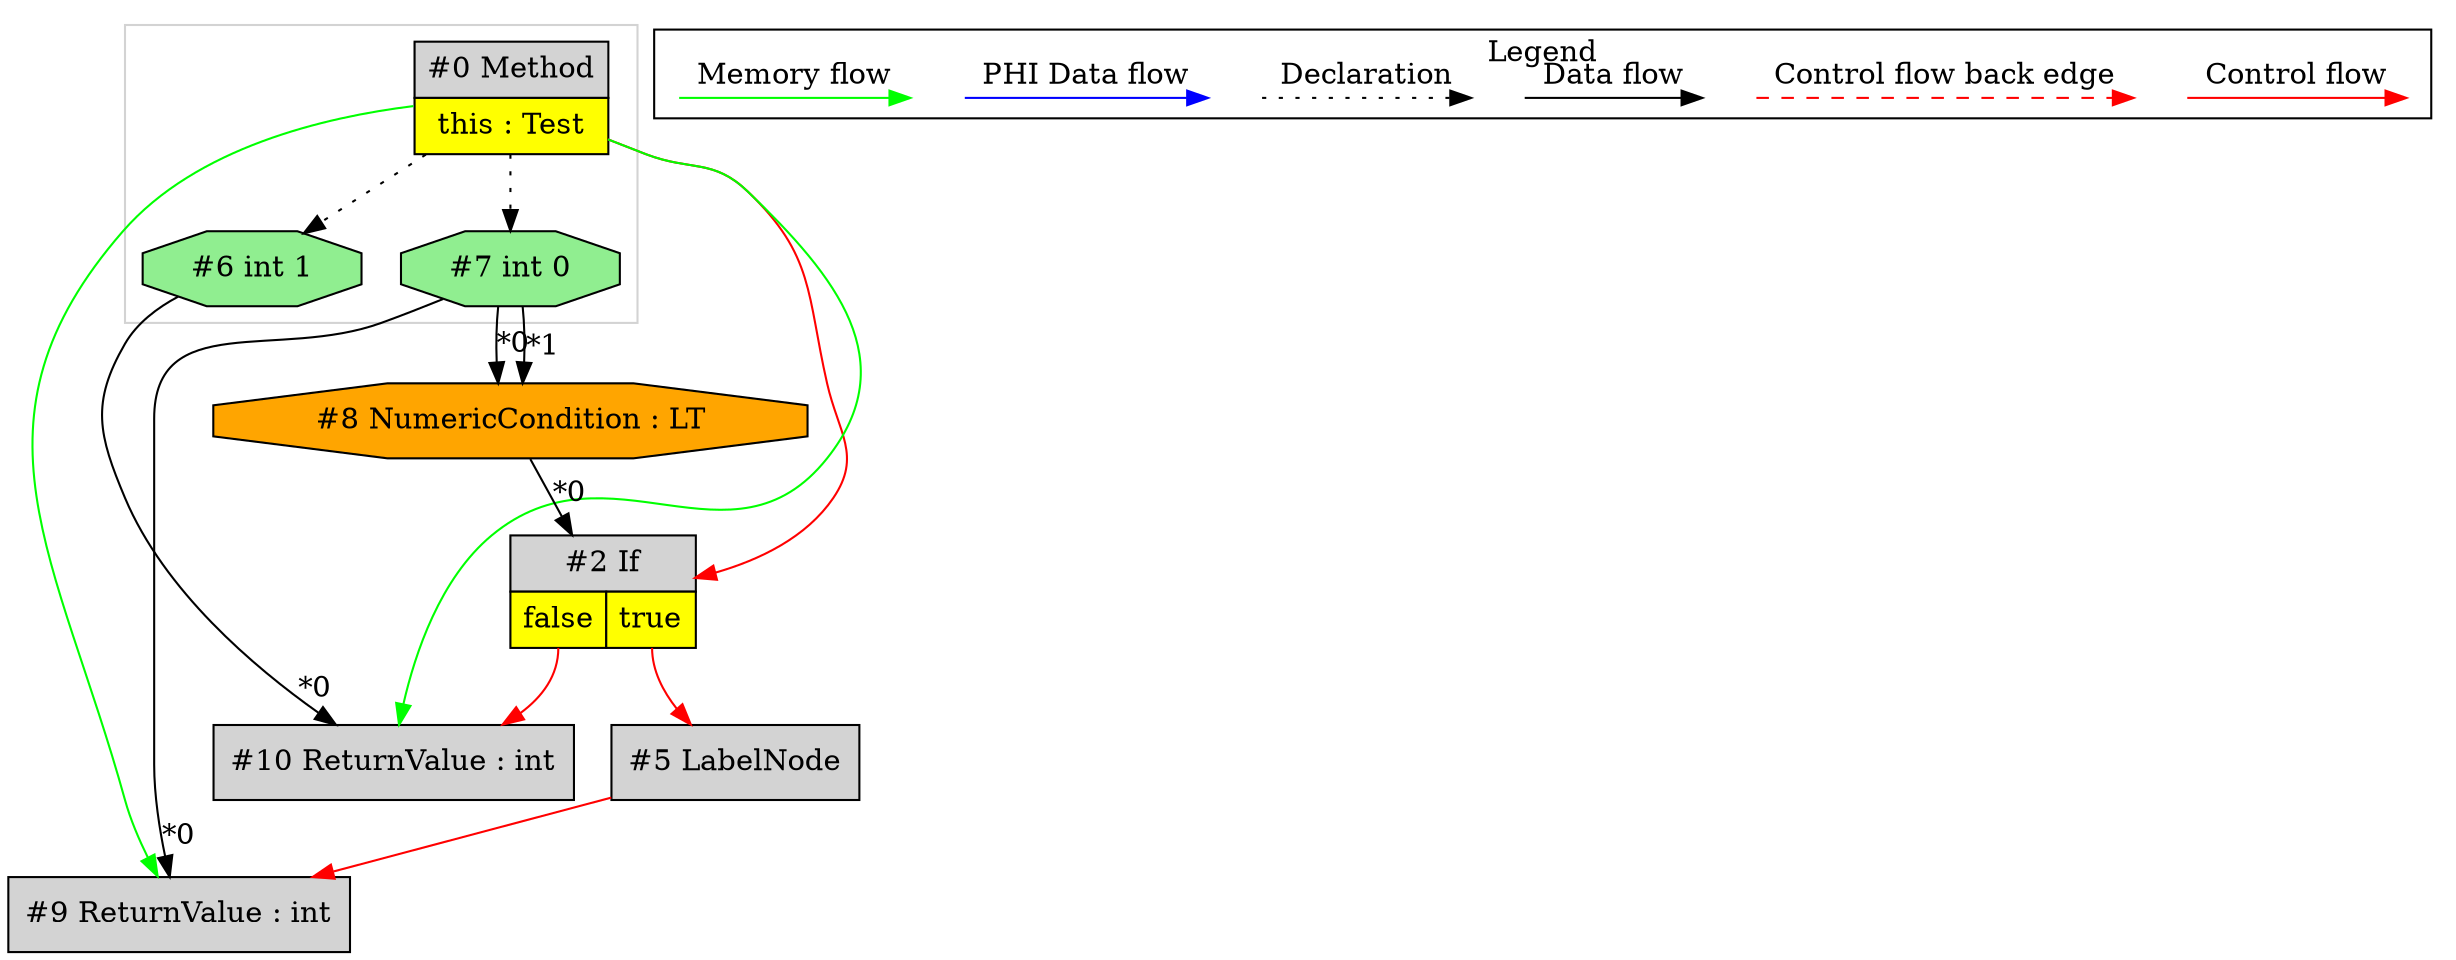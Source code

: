 digraph {
 node0[margin="0", label=<<table border="0" cellborder="1" cellspacing="0" cellpadding="5"><tr><td colspan="1">#0 Method</td></tr><tr><td port="prj1" bgcolor="yellow">this : Test</td></tr></table>>,shape=none, fillcolor=lightgrey, style=filled];
 node7[label="#7 int 0",shape=octagon, fillcolor=lightgreen, style=filled];
 node0 -> node7[style=dotted];
 node8[label="#8 NumericCondition : LT",shape=octagon, fillcolor=orange, style=filled];
 node7 -> node8[headlabel="*0", labeldistance=2];
 node7 -> node8[headlabel="*1", labeldistance=2];
 node2[margin="0", label=<<table border="0" cellborder="1" cellspacing="0" cellpadding="5"><tr><td colspan="2">#2 If</td></tr><tr><td port="prj3" bgcolor="yellow">false</td><td port="prj4" bgcolor="yellow">true</td></tr></table>>,shape=none, fillcolor=lightgrey, style=filled];
 node8 -> node2[headlabel="*0", labeldistance=2];
 node0 -> node2[labeldistance=2, color=red, fontcolor=red];
 node5[label="#5 LabelNode",shape=box, fillcolor=lightgrey, style=filled];
 node2:prj4 -> node5[labeldistance=2, color=red, fontcolor=red];
 node9[label="#9 ReturnValue : int",shape=box, fillcolor=lightgrey, style=filled];
 node7 -> node9[headlabel="*0", labeldistance=2];
 node5 -> node9[labeldistance=2, color=red, fontcolor=red];
 node0 -> node9[labeldistance=2, color=green, constraint=false];
 node10[label="#10 ReturnValue : int",shape=box, fillcolor=lightgrey, style=filled];
 node6 -> node10[headlabel="*0", labeldistance=2];
 node2:prj3 -> node10[labeldistance=2, color=red, fontcolor=red];
 node0 -> node10[labeldistance=2, color=green, constraint=false];
 node6[label="#6 int 1",shape=octagon, fillcolor=lightgreen, style=filled];
 node0 -> node6[style=dotted];
 subgraph cluster_0 {
  color=lightgray;
  node0;
  node6;
  node7;
 }
 subgraph cluster_000 {
  label = "Legend";
  node [shape=point]
  {
   rank=same;
   c0 [style = invis];
   c1 [style = invis];
   c2 [style = invis];
   c3 [style = invis];
   d0 [style = invis];
   d1 [style = invis];
   d2 [style = invis];
   d3 [style = invis];
   d4 [style = invis];
   d5 [style = invis];
   d6 [style = invis];
   d7 [style = invis];
  }
  c0 -> c1 [label="Control flow", style=solid, color=red]
  c2 -> c3 [label="Control flow back edge", style=dashed, color=red]
  d0 -> d1 [label="Data flow"]
  d2 -> d3 [label="Declaration", style=dotted]
  d4 -> d5 [label="PHI Data flow", color=blue]
  d6 -> d7 [label="Memory flow", color=green]
 }

}
